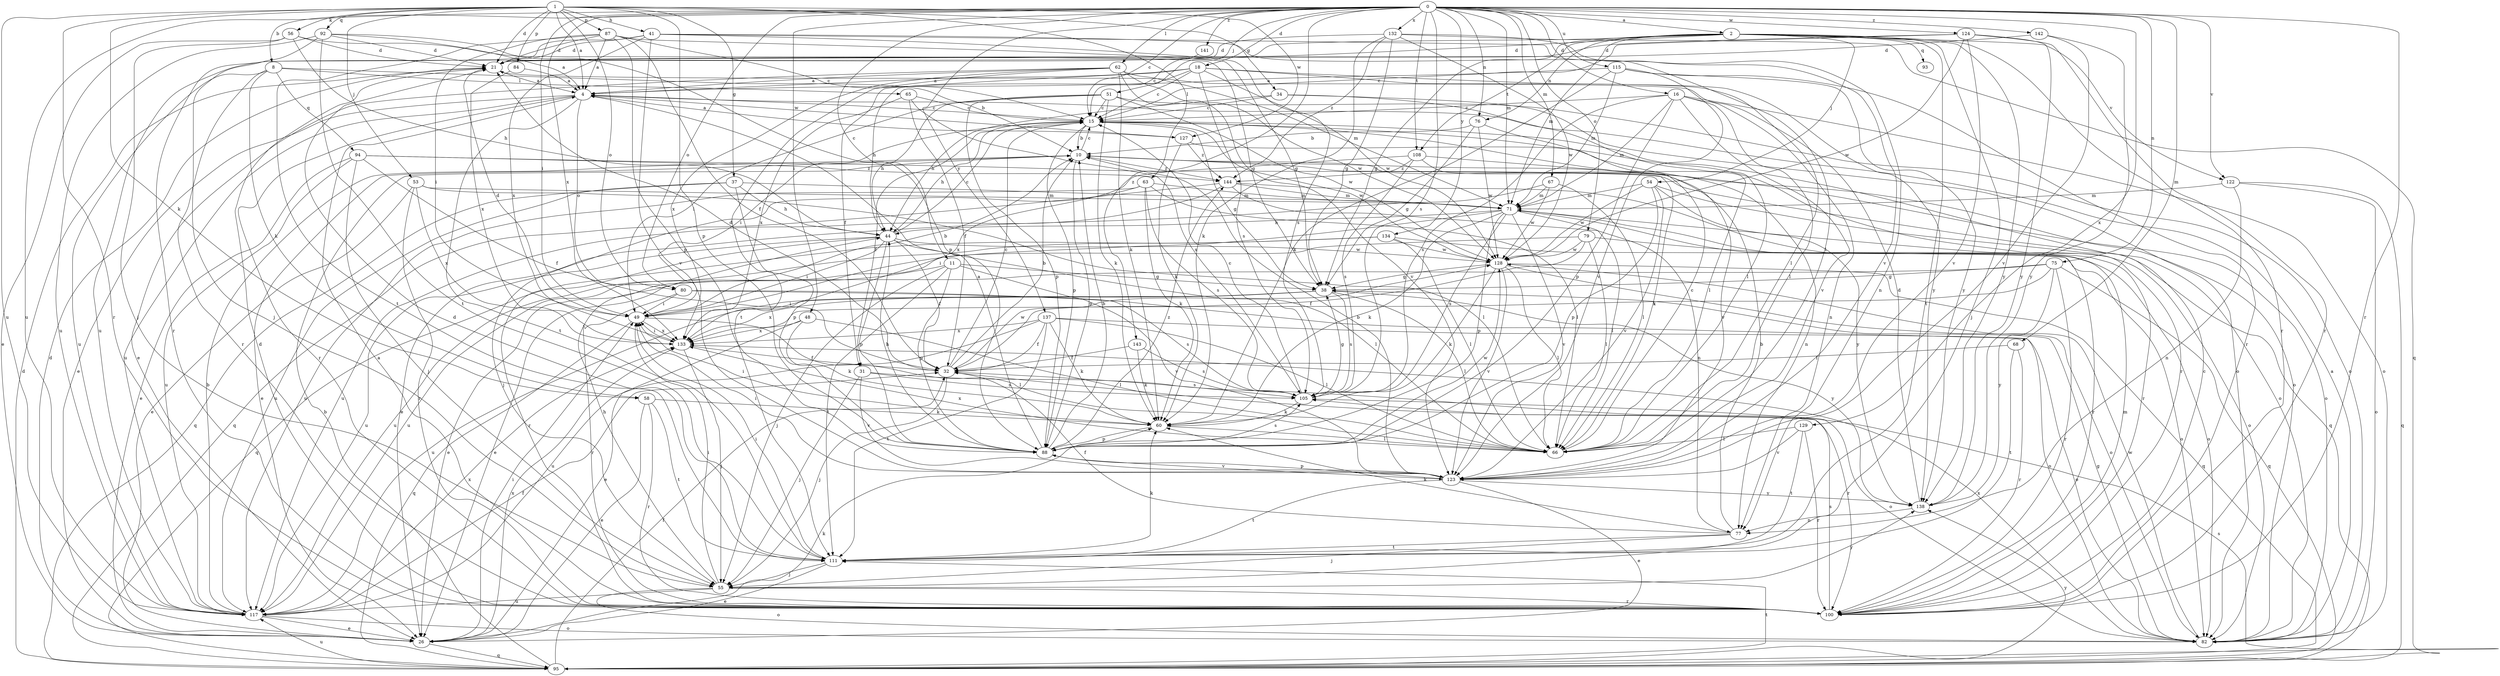 strict digraph  {
0;
1;
2;
4;
8;
10;
11;
15;
16;
18;
21;
26;
31;
32;
34;
37;
38;
41;
44;
48;
49;
51;
53;
54;
55;
56;
58;
60;
62;
63;
65;
66;
67;
68;
71;
75;
76;
77;
79;
80;
82;
84;
87;
88;
92;
93;
94;
95;
100;
105;
108;
111;
115;
117;
122;
123;
124;
127;
128;
129;
132;
133;
134;
137;
138;
141;
142;
143;
144;
0 -> 2  [label=a];
0 -> 8  [label=b];
0 -> 11  [label=c];
0 -> 15  [label=c];
0 -> 16  [label=d];
0 -> 18  [label=d];
0 -> 48  [label=i];
0 -> 49  [label=i];
0 -> 51  [label=j];
0 -> 62  [label=l];
0 -> 67  [label=m];
0 -> 68  [label=m];
0 -> 71  [label=m];
0 -> 75  [label=n];
0 -> 76  [label=n];
0 -> 79  [label=o];
0 -> 80  [label=o];
0 -> 100  [label=r];
0 -> 105  [label=s];
0 -> 108  [label=t];
0 -> 115  [label=u];
0 -> 117  [label=u];
0 -> 122  [label=v];
0 -> 124  [label=w];
0 -> 129  [label=x];
0 -> 132  [label=x];
0 -> 133  [label=x];
0 -> 134  [label=y];
0 -> 137  [label=y];
0 -> 141  [label=z];
0 -> 142  [label=z];
0 -> 143  [label=z];
1 -> 4  [label=a];
1 -> 21  [label=d];
1 -> 34  [label=g];
1 -> 37  [label=g];
1 -> 41  [label=h];
1 -> 53  [label=j];
1 -> 56  [label=k];
1 -> 58  [label=k];
1 -> 63  [label=l];
1 -> 80  [label=o];
1 -> 84  [label=p];
1 -> 87  [label=p];
1 -> 88  [label=p];
1 -> 92  [label=q];
1 -> 100  [label=r];
1 -> 117  [label=u];
1 -> 127  [label=w];
2 -> 21  [label=d];
2 -> 38  [label=g];
2 -> 54  [label=j];
2 -> 55  [label=j];
2 -> 71  [label=m];
2 -> 76  [label=n];
2 -> 93  [label=q];
2 -> 100  [label=r];
2 -> 108  [label=t];
2 -> 111  [label=t];
2 -> 117  [label=u];
2 -> 122  [label=v];
2 -> 138  [label=y];
4 -> 15  [label=c];
4 -> 26  [label=e];
4 -> 80  [label=o];
4 -> 100  [label=r];
4 -> 111  [label=t];
4 -> 117  [label=u];
4 -> 127  [label=w];
8 -> 10  [label=b];
8 -> 58  [label=k];
8 -> 65  [label=l];
8 -> 94  [label=q];
8 -> 100  [label=r];
8 -> 117  [label=u];
10 -> 15  [label=c];
10 -> 26  [label=e];
10 -> 66  [label=l];
10 -> 82  [label=o];
10 -> 88  [label=p];
10 -> 144  [label=z];
11 -> 26  [label=e];
11 -> 38  [label=g];
11 -> 55  [label=j];
11 -> 88  [label=p];
11 -> 111  [label=t];
11 -> 123  [label=v];
15 -> 10  [label=b];
15 -> 31  [label=f];
15 -> 38  [label=g];
15 -> 44  [label=h];
15 -> 49  [label=i];
15 -> 88  [label=p];
15 -> 100  [label=r];
15 -> 128  [label=w];
16 -> 15  [label=c];
16 -> 66  [label=l];
16 -> 71  [label=m];
16 -> 77  [label=n];
16 -> 82  [label=o];
16 -> 88  [label=p];
16 -> 105  [label=s];
16 -> 123  [label=v];
18 -> 4  [label=a];
18 -> 15  [label=c];
18 -> 31  [label=f];
18 -> 44  [label=h];
18 -> 66  [label=l];
18 -> 105  [label=s];
18 -> 128  [label=w];
18 -> 138  [label=y];
21 -> 4  [label=a];
26 -> 21  [label=d];
26 -> 49  [label=i];
26 -> 60  [label=k];
26 -> 95  [label=q];
26 -> 133  [label=x];
31 -> 55  [label=j];
31 -> 82  [label=o];
31 -> 105  [label=s];
31 -> 123  [label=v];
32 -> 10  [label=b];
32 -> 15  [label=c];
32 -> 21  [label=d];
32 -> 55  [label=j];
32 -> 100  [label=r];
32 -> 105  [label=s];
32 -> 128  [label=w];
34 -> 15  [label=c];
34 -> 44  [label=h];
34 -> 66  [label=l];
34 -> 82  [label=o];
37 -> 44  [label=h];
37 -> 71  [label=m];
37 -> 88  [label=p];
37 -> 95  [label=q];
37 -> 117  [label=u];
38 -> 49  [label=i];
38 -> 66  [label=l];
38 -> 105  [label=s];
38 -> 117  [label=u];
38 -> 133  [label=x];
38 -> 138  [label=y];
41 -> 21  [label=d];
41 -> 66  [label=l];
41 -> 77  [label=n];
41 -> 100  [label=r];
41 -> 105  [label=s];
41 -> 123  [label=v];
41 -> 133  [label=x];
44 -> 15  [label=c];
44 -> 32  [label=f];
44 -> 49  [label=i];
44 -> 66  [label=l];
44 -> 88  [label=p];
44 -> 100  [label=r];
44 -> 117  [label=u];
44 -> 128  [label=w];
48 -> 26  [label=e];
48 -> 60  [label=k];
48 -> 66  [label=l];
48 -> 133  [label=x];
49 -> 10  [label=b];
49 -> 21  [label=d];
49 -> 66  [label=l];
49 -> 95  [label=q];
49 -> 133  [label=x];
51 -> 15  [label=c];
51 -> 44  [label=h];
51 -> 49  [label=i];
51 -> 60  [label=k];
51 -> 82  [label=o];
51 -> 88  [label=p];
51 -> 128  [label=w];
53 -> 26  [label=e];
53 -> 66  [label=l];
53 -> 71  [label=m];
53 -> 100  [label=r];
53 -> 133  [label=x];
54 -> 71  [label=m];
54 -> 88  [label=p];
54 -> 95  [label=q];
54 -> 123  [label=v];
54 -> 128  [label=w];
54 -> 138  [label=y];
55 -> 44  [label=h];
55 -> 49  [label=i];
55 -> 82  [label=o];
55 -> 100  [label=r];
55 -> 117  [label=u];
55 -> 138  [label=y];
56 -> 21  [label=d];
56 -> 26  [label=e];
56 -> 38  [label=g];
56 -> 44  [label=h];
56 -> 55  [label=j];
58 -> 26  [label=e];
58 -> 60  [label=k];
58 -> 100  [label=r];
58 -> 111  [label=t];
60 -> 49  [label=i];
60 -> 66  [label=l];
60 -> 88  [label=p];
62 -> 4  [label=a];
62 -> 26  [label=e];
62 -> 60  [label=k];
62 -> 71  [label=m];
62 -> 111  [label=t];
62 -> 123  [label=v];
62 -> 128  [label=w];
62 -> 133  [label=x];
63 -> 55  [label=j];
63 -> 60  [label=k];
63 -> 66  [label=l];
63 -> 71  [label=m];
63 -> 105  [label=s];
63 -> 117  [label=u];
65 -> 15  [label=c];
65 -> 32  [label=f];
65 -> 105  [label=s];
65 -> 133  [label=x];
66 -> 15  [label=c];
66 -> 133  [label=x];
67 -> 26  [label=e];
67 -> 66  [label=l];
67 -> 71  [label=m];
67 -> 128  [label=w];
68 -> 32  [label=f];
68 -> 100  [label=r];
68 -> 111  [label=t];
71 -> 44  [label=h];
71 -> 49  [label=i];
71 -> 60  [label=k];
71 -> 66  [label=l];
71 -> 82  [label=o];
71 -> 88  [label=p];
71 -> 100  [label=r];
71 -> 105  [label=s];
71 -> 123  [label=v];
75 -> 26  [label=e];
75 -> 38  [label=g];
75 -> 95  [label=q];
75 -> 100  [label=r];
75 -> 133  [label=x];
75 -> 138  [label=y];
76 -> 10  [label=b];
76 -> 38  [label=g];
76 -> 66  [label=l];
76 -> 128  [label=w];
77 -> 10  [label=b];
77 -> 32  [label=f];
77 -> 55  [label=j];
77 -> 60  [label=k];
77 -> 111  [label=t];
79 -> 32  [label=f];
79 -> 66  [label=l];
79 -> 82  [label=o];
79 -> 117  [label=u];
79 -> 128  [label=w];
80 -> 49  [label=i];
80 -> 82  [label=o];
80 -> 100  [label=r];
80 -> 105  [label=s];
82 -> 4  [label=a];
82 -> 38  [label=g];
82 -> 128  [label=w];
82 -> 133  [label=x];
84 -> 4  [label=a];
84 -> 133  [label=x];
87 -> 4  [label=a];
87 -> 15  [label=c];
87 -> 21  [label=d];
87 -> 32  [label=f];
87 -> 38  [label=g];
87 -> 49  [label=i];
87 -> 88  [label=p];
87 -> 111  [label=t];
88 -> 4  [label=a];
88 -> 10  [label=b];
88 -> 44  [label=h];
88 -> 105  [label=s];
88 -> 123  [label=v];
88 -> 128  [label=w];
88 -> 144  [label=z];
92 -> 4  [label=a];
92 -> 21  [label=d];
92 -> 55  [label=j];
92 -> 88  [label=p];
92 -> 111  [label=t];
92 -> 117  [label=u];
94 -> 26  [label=e];
94 -> 32  [label=f];
94 -> 55  [label=j];
94 -> 82  [label=o];
94 -> 117  [label=u];
94 -> 144  [label=z];
95 -> 10  [label=b];
95 -> 21  [label=d];
95 -> 32  [label=f];
95 -> 105  [label=s];
95 -> 111  [label=t];
95 -> 117  [label=u];
95 -> 138  [label=y];
100 -> 4  [label=a];
100 -> 15  [label=c];
100 -> 21  [label=d];
100 -> 71  [label=m];
100 -> 105  [label=s];
105 -> 15  [label=c];
105 -> 38  [label=g];
105 -> 60  [label=k];
108 -> 77  [label=n];
108 -> 105  [label=s];
108 -> 123  [label=v];
108 -> 133  [label=x];
108 -> 144  [label=z];
111 -> 21  [label=d];
111 -> 26  [label=e];
111 -> 49  [label=i];
111 -> 55  [label=j];
111 -> 60  [label=k];
115 -> 4  [label=a];
115 -> 60  [label=k];
115 -> 71  [label=m];
115 -> 100  [label=r];
115 -> 123  [label=v];
115 -> 138  [label=y];
117 -> 10  [label=b];
117 -> 26  [label=e];
117 -> 32  [label=f];
117 -> 82  [label=o];
117 -> 133  [label=x];
122 -> 71  [label=m];
122 -> 77  [label=n];
122 -> 82  [label=o];
122 -> 95  [label=q];
123 -> 10  [label=b];
123 -> 26  [label=e];
123 -> 49  [label=i];
123 -> 88  [label=p];
123 -> 111  [label=t];
123 -> 138  [label=y];
124 -> 15  [label=c];
124 -> 21  [label=d];
124 -> 100  [label=r];
124 -> 123  [label=v];
124 -> 128  [label=w];
124 -> 138  [label=y];
127 -> 4  [label=a];
127 -> 60  [label=k];
127 -> 82  [label=o];
127 -> 144  [label=z];
128 -> 38  [label=g];
128 -> 60  [label=k];
128 -> 66  [label=l];
128 -> 82  [label=o];
128 -> 95  [label=q];
128 -> 123  [label=v];
129 -> 66  [label=l];
129 -> 100  [label=r];
129 -> 111  [label=t];
129 -> 123  [label=v];
132 -> 21  [label=d];
132 -> 38  [label=g];
132 -> 60  [label=k];
132 -> 95  [label=q];
132 -> 123  [label=v];
132 -> 128  [label=w];
132 -> 144  [label=z];
133 -> 32  [label=f];
133 -> 49  [label=i];
133 -> 55  [label=j];
134 -> 66  [label=l];
134 -> 82  [label=o];
134 -> 95  [label=q];
134 -> 117  [label=u];
134 -> 128  [label=w];
137 -> 32  [label=f];
137 -> 60  [label=k];
137 -> 66  [label=l];
137 -> 82  [label=o];
137 -> 111  [label=t];
137 -> 117  [label=u];
137 -> 133  [label=x];
138 -> 21  [label=d];
138 -> 77  [label=n];
141 -> 15  [label=c];
142 -> 21  [label=d];
142 -> 123  [label=v];
142 -> 138  [label=y];
143 -> 32  [label=f];
143 -> 60  [label=k];
143 -> 105  [label=s];
144 -> 71  [label=m];
144 -> 77  [label=n];
144 -> 95  [label=q];
144 -> 100  [label=r];
144 -> 117  [label=u];
}

